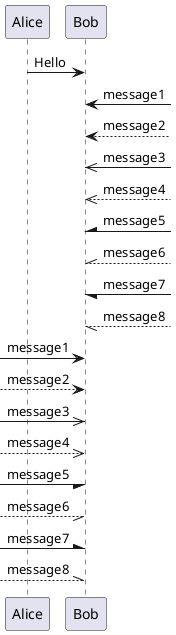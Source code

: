 {
  "sha1": "e4r65umji4lku9kjaqc8ufanshii3iq",
  "insertion": {
    "when": "2024-06-01T09:03:03.973Z",
    "user": "plantuml@gmail.com"
  }
}
@startuml
'skinparam dpi 800
Alice ->Bob: Hello
Bob <-] : message1
Bob <--] : message2
Bob <<-] : message3
Bob <<--] : message4
Bob /-] : message5
Bob //--] : message6
Bob \-] : message7
Bob \\--] : message8
[-> Bob : message1
[--> Bob : message2
[->> Bob : message3
[-->> Bob : message4
[-/ Bob : message5
[--// Bob : message6
[-\ Bob : message7
[--\\ Bob : message8
@enduml
